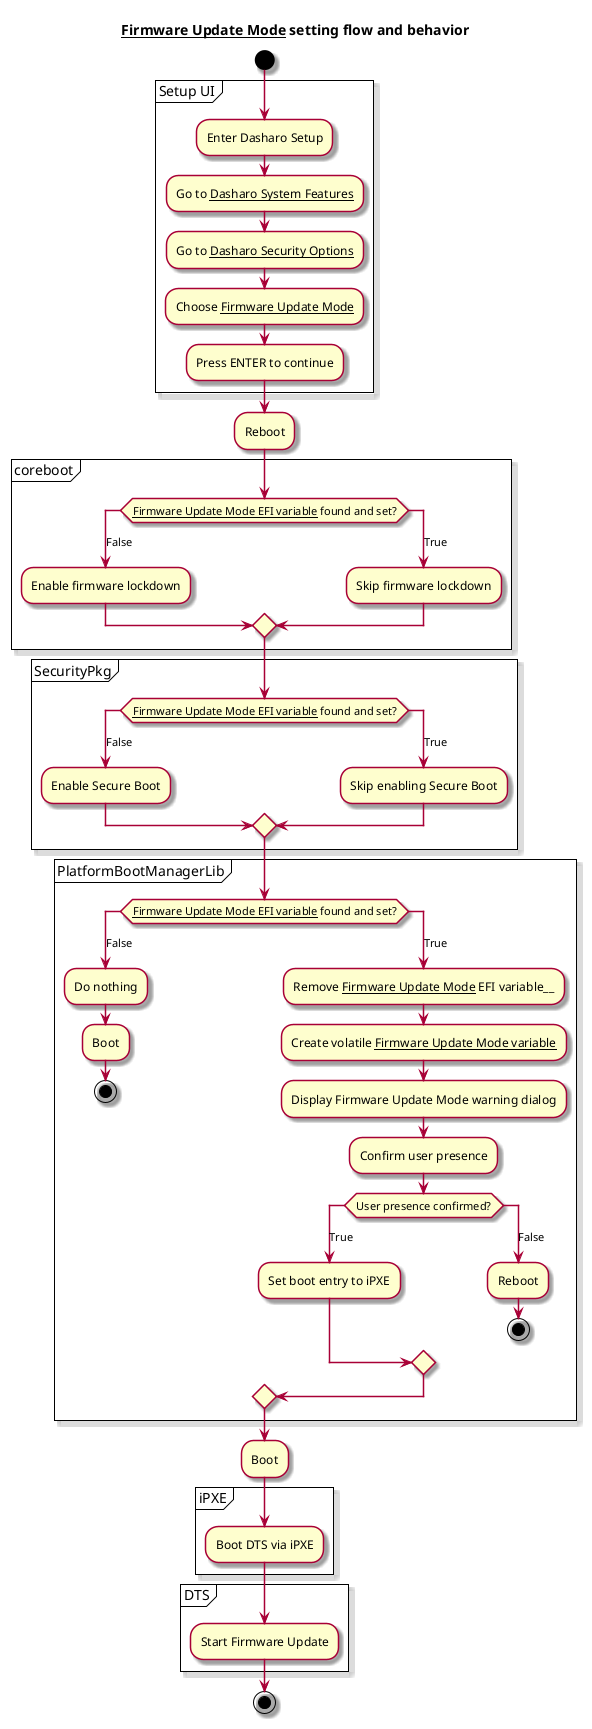 @startuml

skin rose

title "__Firmware Update Mode__ setting flow and behavior"

start

partition Setup UI {
:Enter Dasharo Setup;
:Go to __Dasharo System Features__;
:Go to __Dasharo Security Options__;
:Choose __Firmware Update Mode__;
:Press ENTER to continue;
}

:Reboot;

partition coreboot {
switch (__Firmware Update Mode EFI variable__ found and set?)
case (False)
  :Enable firmware lockdown;
case (True)
  :Skip firmware lockdown;
endswitch
}

partition SecurityPkg {
switch (__Firmware Update Mode EFI variable__ found and set?)
case (False)
  :Enable Secure Boot;
case (True)
  :Skip enabling Secure Boot;
endswitch
}

partition PlatformBootManagerLib {
switch (__Firmware Update Mode EFI variable__ found and set?)
case (False)
  :Do nothing;
  :Boot;
  stop
case (True)
  :Remove __Firmware Update Mode__ EFI variable__;
  :Create volatile __Firmware Update Mode variable__;
  :Display Firmware Update Mode warning dialog;
  :Confirm user presence;
  switch (User presence confirmed?)
    case (True)
      :Set boot entry to iPXE;
    case (False)
      :Reboot;
      stop
    endswitch
endswitch
}

:Boot;

partition iPXE {
  :Boot DTS via iPXE;
}

partition DTS {
  :Start Firmware Update;
}

stop
@enduml
